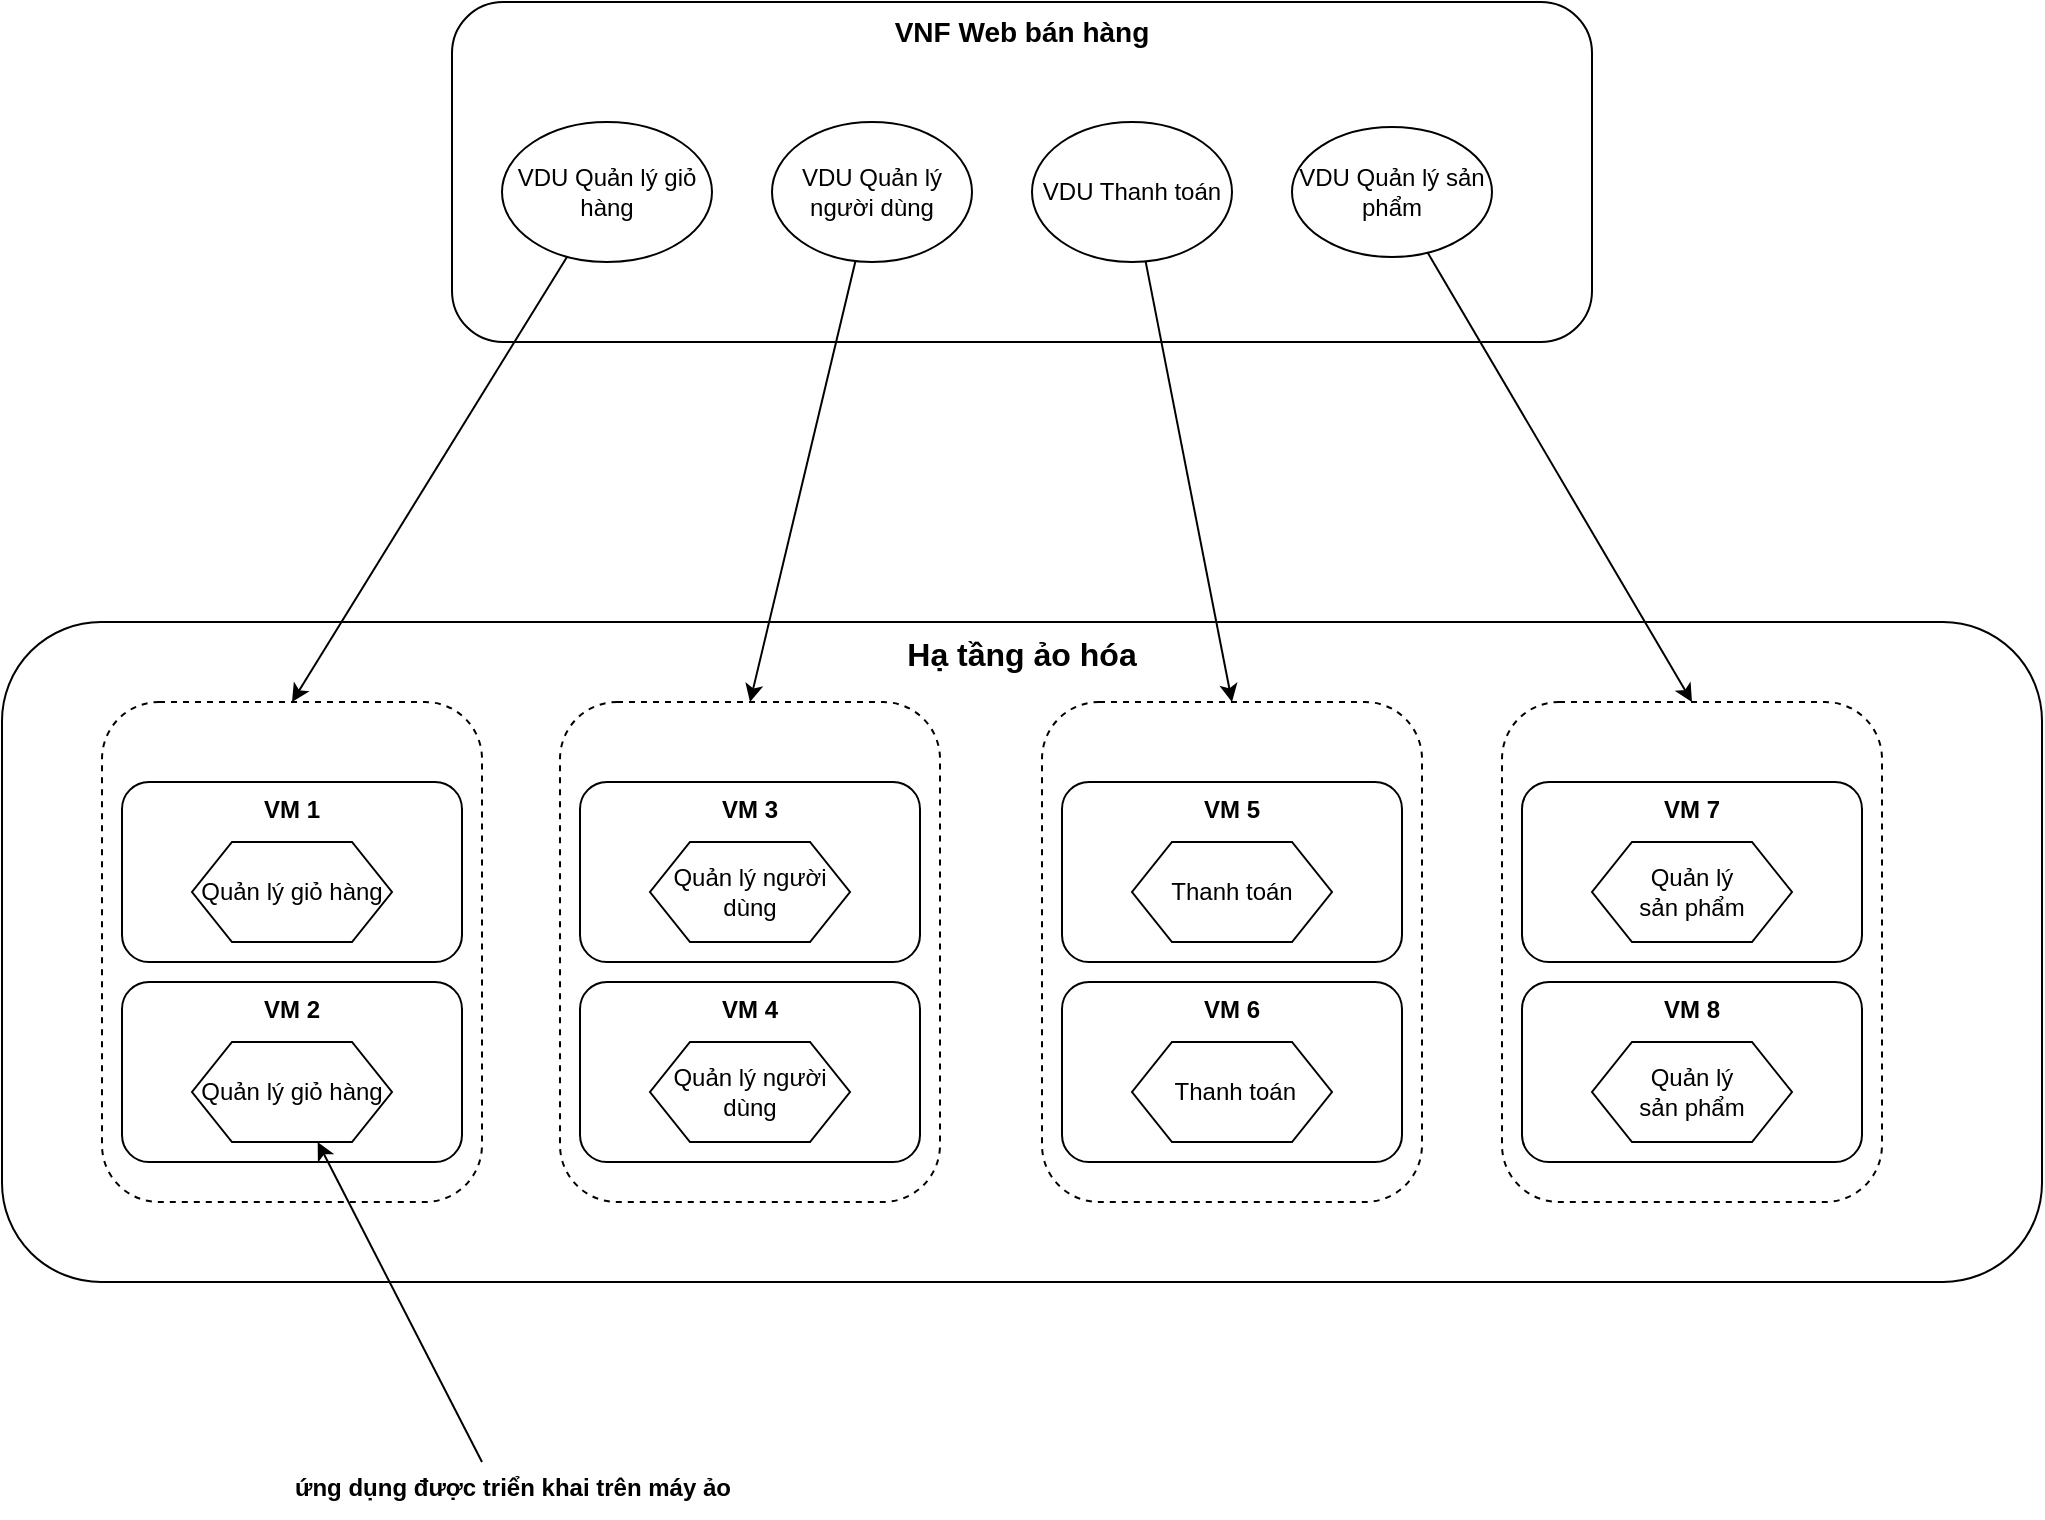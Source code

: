 <mxfile version="21.6.5" type="github">
  <diagram name="Trang-1" id="zrm_6lPt3dZlo4rqE3jA">
    <mxGraphModel dx="1509" dy="798" grid="1" gridSize="10" guides="1" tooltips="1" connect="1" arrows="1" fold="1" page="1" pageScale="1" pageWidth="827" pageHeight="1169" math="0" shadow="0">
      <root>
        <mxCell id="0" />
        <mxCell id="1" parent="0" />
        <mxCell id="SKXESvwLt0Thr6UYr9R0-1" value="Hạ tầng ảo hóa" style="rounded=1;whiteSpace=wrap;html=1;verticalAlign=top;fontSize=16;fontStyle=1" vertex="1" parent="1">
          <mxGeometry x="40" y="570" width="1020" height="330" as="geometry" />
        </mxCell>
        <mxCell id="SKXESvwLt0Thr6UYr9R0-37" value="" style="rounded=1;whiteSpace=wrap;html=1;dashed=1;" vertex="1" parent="1">
          <mxGeometry x="790" y="610" width="190" height="250" as="geometry" />
        </mxCell>
        <mxCell id="SKXESvwLt0Thr6UYr9R0-36" value="" style="rounded=1;whiteSpace=wrap;html=1;dashed=1;" vertex="1" parent="1">
          <mxGeometry x="560" y="610" width="190" height="250" as="geometry" />
        </mxCell>
        <mxCell id="SKXESvwLt0Thr6UYr9R0-35" value="" style="rounded=1;whiteSpace=wrap;html=1;dashed=1;" vertex="1" parent="1">
          <mxGeometry x="319" y="610" width="190" height="250" as="geometry" />
        </mxCell>
        <mxCell id="SKXESvwLt0Thr6UYr9R0-34" value="" style="rounded=1;whiteSpace=wrap;html=1;dashed=1;" vertex="1" parent="1">
          <mxGeometry x="90" y="610" width="190" height="250" as="geometry" />
        </mxCell>
        <mxCell id="SKXESvwLt0Thr6UYr9R0-2" value="VM 2" style="rounded=1;whiteSpace=wrap;html=1;verticalAlign=top;fontStyle=1" vertex="1" parent="1">
          <mxGeometry x="100" y="750" width="170" height="90" as="geometry" />
        </mxCell>
        <mxCell id="SKXESvwLt0Thr6UYr9R0-4" value="Quản lý giỏ hàng" style="shape=hexagon;perimeter=hexagonPerimeter2;whiteSpace=wrap;html=1;fixedSize=1;" vertex="1" parent="1">
          <mxGeometry x="135" y="780" width="100" height="50" as="geometry" />
        </mxCell>
        <mxCell id="SKXESvwLt0Thr6UYr9R0-5" value="VM 1" style="rounded=1;whiteSpace=wrap;html=1;verticalAlign=top;fontStyle=1" vertex="1" parent="1">
          <mxGeometry x="100" y="650" width="170" height="90" as="geometry" />
        </mxCell>
        <mxCell id="SKXESvwLt0Thr6UYr9R0-6" value="Quản lý giỏ hàng" style="shape=hexagon;perimeter=hexagonPerimeter2;whiteSpace=wrap;html=1;fixedSize=1;" vertex="1" parent="1">
          <mxGeometry x="135" y="680" width="100" height="50" as="geometry" />
        </mxCell>
        <mxCell id="SKXESvwLt0Thr6UYr9R0-7" value="VM 3" style="rounded=1;whiteSpace=wrap;html=1;verticalAlign=top;fontStyle=1" vertex="1" parent="1">
          <mxGeometry x="329" y="650" width="170" height="90" as="geometry" />
        </mxCell>
        <mxCell id="SKXESvwLt0Thr6UYr9R0-8" value="Quản lý người dùng" style="shape=hexagon;perimeter=hexagonPerimeter2;whiteSpace=wrap;html=1;fixedSize=1;" vertex="1" parent="1">
          <mxGeometry x="364" y="680" width="100" height="50" as="geometry" />
        </mxCell>
        <mxCell id="SKXESvwLt0Thr6UYr9R0-9" value="VM 4" style="rounded=1;whiteSpace=wrap;html=1;verticalAlign=top;fontStyle=1" vertex="1" parent="1">
          <mxGeometry x="329" y="750" width="170" height="90" as="geometry" />
        </mxCell>
        <mxCell id="SKXESvwLt0Thr6UYr9R0-10" value="Quản lý người dùng" style="shape=hexagon;perimeter=hexagonPerimeter2;whiteSpace=wrap;html=1;fixedSize=1;" vertex="1" parent="1">
          <mxGeometry x="364" y="780" width="100" height="50" as="geometry" />
        </mxCell>
        <mxCell id="SKXESvwLt0Thr6UYr9R0-19" value="VM 6" style="rounded=1;whiteSpace=wrap;html=1;verticalAlign=top;fontStyle=1" vertex="1" parent="1">
          <mxGeometry x="570" y="750" width="170" height="90" as="geometry" />
        </mxCell>
        <mxCell id="SKXESvwLt0Thr6UYr9R0-20" value="&amp;nbsp;Thanh toán" style="shape=hexagon;perimeter=hexagonPerimeter2;whiteSpace=wrap;html=1;fixedSize=1;" vertex="1" parent="1">
          <mxGeometry x="605" y="780" width="100" height="50" as="geometry" />
        </mxCell>
        <mxCell id="SKXESvwLt0Thr6UYr9R0-21" value="VM 5" style="rounded=1;whiteSpace=wrap;html=1;verticalAlign=top;fontStyle=1" vertex="1" parent="1">
          <mxGeometry x="570" y="650" width="170" height="90" as="geometry" />
        </mxCell>
        <mxCell id="SKXESvwLt0Thr6UYr9R0-22" value="Thanh toán" style="shape=hexagon;perimeter=hexagonPerimeter2;whiteSpace=wrap;html=1;fixedSize=1;" vertex="1" parent="1">
          <mxGeometry x="605" y="680" width="100" height="50" as="geometry" />
        </mxCell>
        <mxCell id="SKXESvwLt0Thr6UYr9R0-23" value="VM 7" style="rounded=1;whiteSpace=wrap;html=1;verticalAlign=top;fontStyle=1" vertex="1" parent="1">
          <mxGeometry x="800" y="650" width="170" height="90" as="geometry" />
        </mxCell>
        <mxCell id="SKXESvwLt0Thr6UYr9R0-24" value="Quản lý &lt;br&gt;sản phẩm" style="shape=hexagon;perimeter=hexagonPerimeter2;whiteSpace=wrap;html=1;fixedSize=1;" vertex="1" parent="1">
          <mxGeometry x="835" y="680" width="100" height="50" as="geometry" />
        </mxCell>
        <mxCell id="SKXESvwLt0Thr6UYr9R0-25" value="VM 8" style="rounded=1;whiteSpace=wrap;html=1;verticalAlign=top;fontStyle=1" vertex="1" parent="1">
          <mxGeometry x="800" y="750" width="170" height="90" as="geometry" />
        </mxCell>
        <mxCell id="SKXESvwLt0Thr6UYr9R0-26" value="Quản lý &lt;br&gt;sản phẩm" style="shape=hexagon;perimeter=hexagonPerimeter2;whiteSpace=wrap;html=1;fixedSize=1;" vertex="1" parent="1">
          <mxGeometry x="835" y="780" width="100" height="50" as="geometry" />
        </mxCell>
        <mxCell id="SKXESvwLt0Thr6UYr9R0-27" value="VNF Web bán hàng" style="rounded=1;whiteSpace=wrap;html=1;verticalAlign=top;fontSize=14;fontStyle=1" vertex="1" parent="1">
          <mxGeometry x="265" y="260" width="570" height="170" as="geometry" />
        </mxCell>
        <mxCell id="SKXESvwLt0Thr6UYr9R0-29" value="VDU Quản lý giỏ hàng" style="ellipse;whiteSpace=wrap;html=1;" vertex="1" parent="1">
          <mxGeometry x="290" y="320" width="105" height="70" as="geometry" />
        </mxCell>
        <mxCell id="SKXESvwLt0Thr6UYr9R0-30" value="VDU Quản lý người dùng" style="ellipse;whiteSpace=wrap;html=1;" vertex="1" parent="1">
          <mxGeometry x="425" y="320" width="100" height="70" as="geometry" />
        </mxCell>
        <mxCell id="SKXESvwLt0Thr6UYr9R0-31" value="VDU Thanh toán" style="ellipse;whiteSpace=wrap;html=1;" vertex="1" parent="1">
          <mxGeometry x="555" y="320" width="100" height="70" as="geometry" />
        </mxCell>
        <mxCell id="SKXESvwLt0Thr6UYr9R0-32" value="VDU Quản lý sản phẩm" style="ellipse;whiteSpace=wrap;html=1;" vertex="1" parent="1">
          <mxGeometry x="685" y="322.5" width="100" height="65" as="geometry" />
        </mxCell>
        <mxCell id="SKXESvwLt0Thr6UYr9R0-33" value="" style="endArrow=classic;html=1;rounded=0;entryX=0.5;entryY=0;entryDx=0;entryDy=0;" edge="1" parent="1" source="SKXESvwLt0Thr6UYr9R0-29" target="SKXESvwLt0Thr6UYr9R0-34">
          <mxGeometry width="50" height="50" relative="1" as="geometry">
            <mxPoint x="574.5" y="600" as="sourcePoint" />
            <mxPoint x="274.5" y="500" as="targetPoint" />
          </mxGeometry>
        </mxCell>
        <mxCell id="SKXESvwLt0Thr6UYr9R0-38" value="" style="endArrow=classic;html=1;rounded=0;entryX=0.5;entryY=0;entryDx=0;entryDy=0;" edge="1" parent="1" source="SKXESvwLt0Thr6UYr9R0-30" target="SKXESvwLt0Thr6UYr9R0-35">
          <mxGeometry width="50" height="50" relative="1" as="geometry">
            <mxPoint x="333" y="397" as="sourcePoint" />
            <mxPoint x="195" y="620" as="targetPoint" />
          </mxGeometry>
        </mxCell>
        <mxCell id="SKXESvwLt0Thr6UYr9R0-39" value="" style="endArrow=classic;html=1;rounded=0;entryX=0.5;entryY=0;entryDx=0;entryDy=0;" edge="1" parent="1" source="SKXESvwLt0Thr6UYr9R0-31" target="SKXESvwLt0Thr6UYr9R0-36">
          <mxGeometry width="50" height="50" relative="1" as="geometry">
            <mxPoint x="477" y="400" as="sourcePoint" />
            <mxPoint x="424" y="620" as="targetPoint" />
          </mxGeometry>
        </mxCell>
        <mxCell id="SKXESvwLt0Thr6UYr9R0-40" value="" style="endArrow=classic;html=1;rounded=0;entryX=0.5;entryY=0;entryDx=0;entryDy=0;" edge="1" parent="1" source="SKXESvwLt0Thr6UYr9R0-32" target="SKXESvwLt0Thr6UYr9R0-37">
          <mxGeometry width="50" height="50" relative="1" as="geometry">
            <mxPoint x="487" y="410" as="sourcePoint" />
            <mxPoint x="434" y="630" as="targetPoint" />
          </mxGeometry>
        </mxCell>
        <mxCell id="SKXESvwLt0Thr6UYr9R0-42" value="" style="endArrow=classic;html=1;rounded=0;" edge="1" parent="1" target="SKXESvwLt0Thr6UYr9R0-4">
          <mxGeometry width="50" height="50" relative="1" as="geometry">
            <mxPoint x="280" y="990" as="sourcePoint" />
            <mxPoint x="560" y="730" as="targetPoint" />
          </mxGeometry>
        </mxCell>
        <mxCell id="SKXESvwLt0Thr6UYr9R0-43" value="ứng dụng được triển khai trên máy ảo" style="text;html=1;align=center;verticalAlign=middle;resizable=0;points=[];autosize=1;strokeColor=none;fillColor=none;fontStyle=1" vertex="1" parent="1">
          <mxGeometry x="175" y="988" width="240" height="30" as="geometry" />
        </mxCell>
      </root>
    </mxGraphModel>
  </diagram>
</mxfile>
